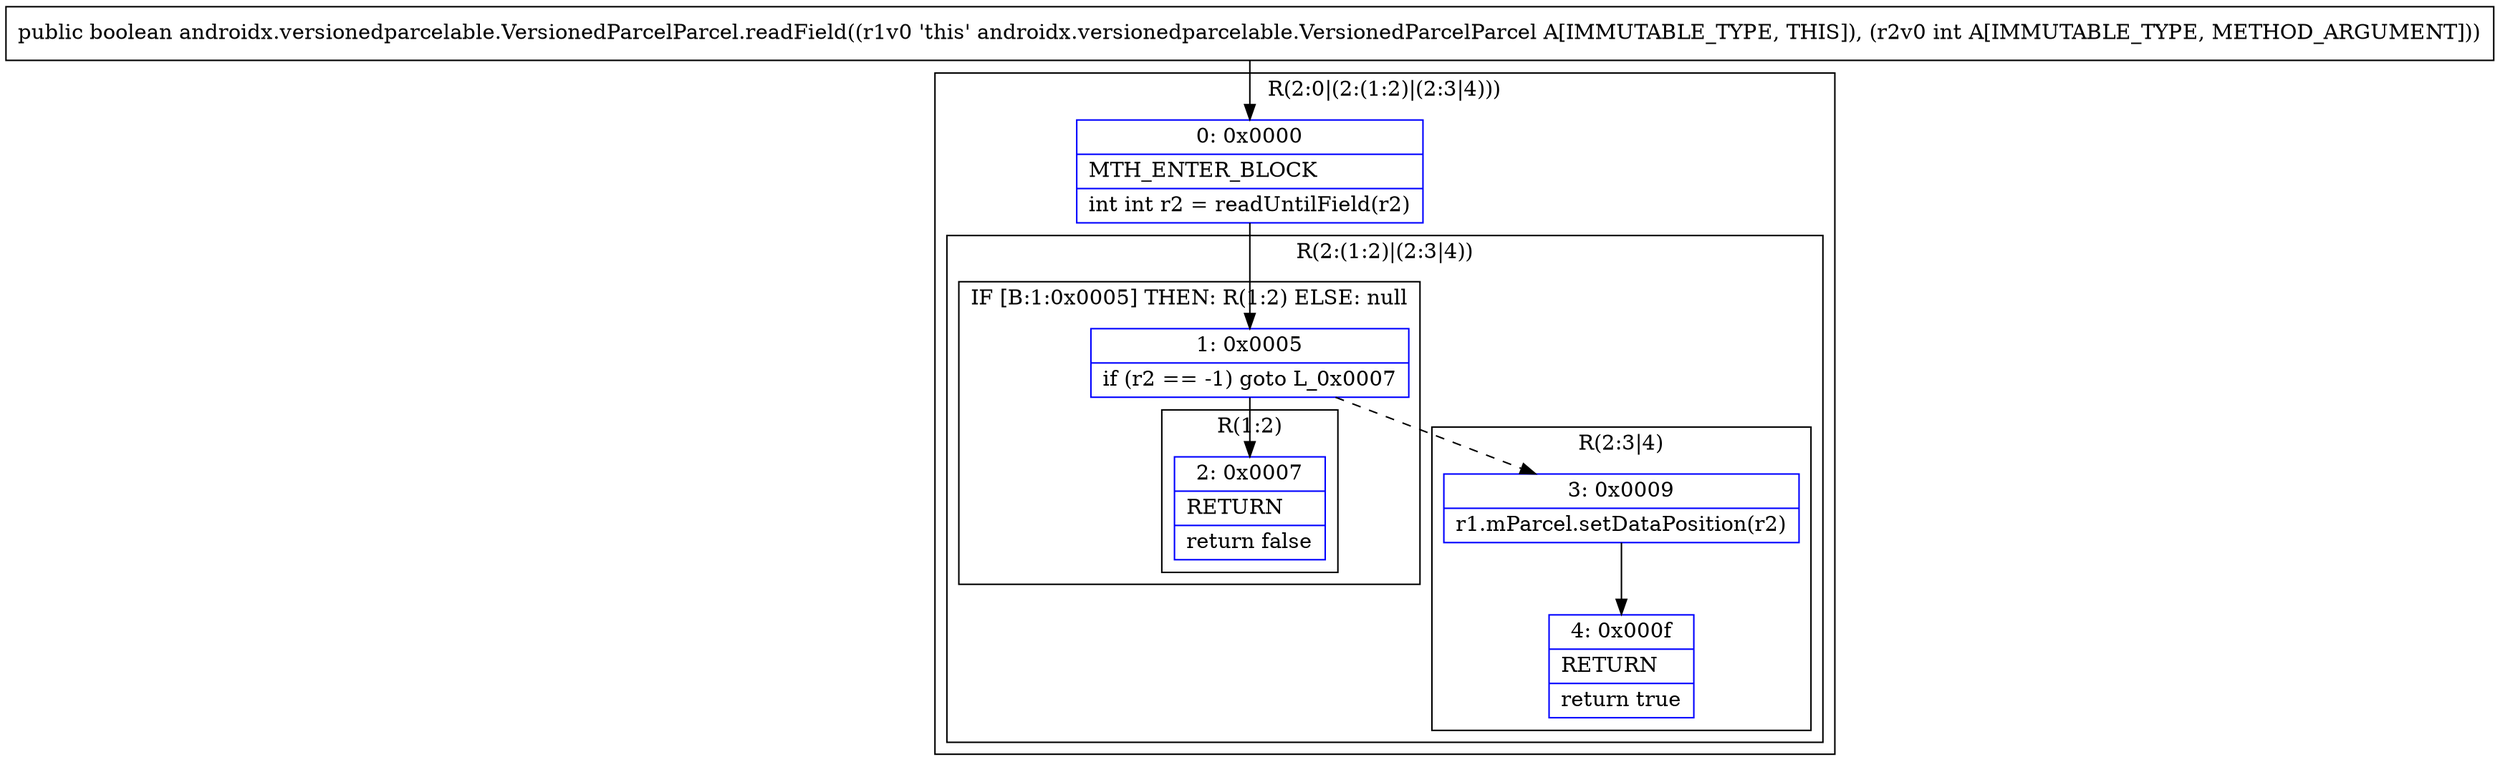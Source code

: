 digraph "CFG forandroidx.versionedparcelable.VersionedParcelParcel.readField(I)Z" {
subgraph cluster_Region_1226944106 {
label = "R(2:0|(2:(1:2)|(2:3|4)))";
node [shape=record,color=blue];
Node_0 [shape=record,label="{0\:\ 0x0000|MTH_ENTER_BLOCK\l|int int r2 = readUntilField(r2)\l}"];
subgraph cluster_Region_514627223 {
label = "R(2:(1:2)|(2:3|4))";
node [shape=record,color=blue];
subgraph cluster_IfRegion_1091874674 {
label = "IF [B:1:0x0005] THEN: R(1:2) ELSE: null";
node [shape=record,color=blue];
Node_1 [shape=record,label="{1\:\ 0x0005|if (r2 == \-1) goto L_0x0007\l}"];
subgraph cluster_Region_1818847060 {
label = "R(1:2)";
node [shape=record,color=blue];
Node_2 [shape=record,label="{2\:\ 0x0007|RETURN\l|return false\l}"];
}
}
subgraph cluster_Region_1048774337 {
label = "R(2:3|4)";
node [shape=record,color=blue];
Node_3 [shape=record,label="{3\:\ 0x0009|r1.mParcel.setDataPosition(r2)\l}"];
Node_4 [shape=record,label="{4\:\ 0x000f|RETURN\l|return true\l}"];
}
}
}
MethodNode[shape=record,label="{public boolean androidx.versionedparcelable.VersionedParcelParcel.readField((r1v0 'this' androidx.versionedparcelable.VersionedParcelParcel A[IMMUTABLE_TYPE, THIS]), (r2v0 int A[IMMUTABLE_TYPE, METHOD_ARGUMENT])) }"];
MethodNode -> Node_0;
Node_0 -> Node_1;
Node_1 -> Node_2;
Node_1 -> Node_3[style=dashed];
Node_3 -> Node_4;
}

